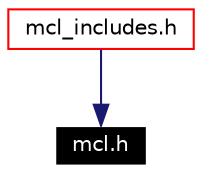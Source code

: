 digraph G
{
  edge [fontname="Helvetica",fontsize=10,labelfontname="Helvetica",labelfontsize=10];
  node [fontname="Helvetica",fontsize=10,shape=record];
  Node344 [label="mcl.h",height=0.2,width=0.4,color="white", fillcolor="black", style="filled" fontcolor="white"];
  Node345 -> Node344 [color="midnightblue",fontsize=10,style="solid",fontname="Helvetica"];
  Node345 [label="mcl_includes.h",height=0.2,width=0.4,color="red",URL="$mcl__includes_8h.html"];
}
